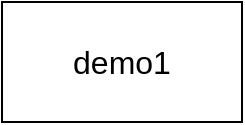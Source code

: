 <mxfile version="22.1.17" type="github">
  <diagram name="第 1 页" id="RBWNLYQibTI-SyAt3J-q">
    <mxGraphModel dx="1354" dy="875" grid="1" gridSize="10" guides="1" tooltips="1" connect="1" arrows="1" fold="1" page="1" pageScale="1" pageWidth="827" pageHeight="1169" math="0" shadow="0">
      <root>
        <mxCell id="0" />
        <mxCell id="1" parent="0" />
        <mxCell id="9zyvcZAins9ilMMCtdqk-1" value="demo1" style="rounded=0;whiteSpace=wrap;html=1;fontSize=16;" vertex="1" parent="1">
          <mxGeometry x="120" y="200" width="120" height="60" as="geometry" />
        </mxCell>
      </root>
    </mxGraphModel>
  </diagram>
</mxfile>
